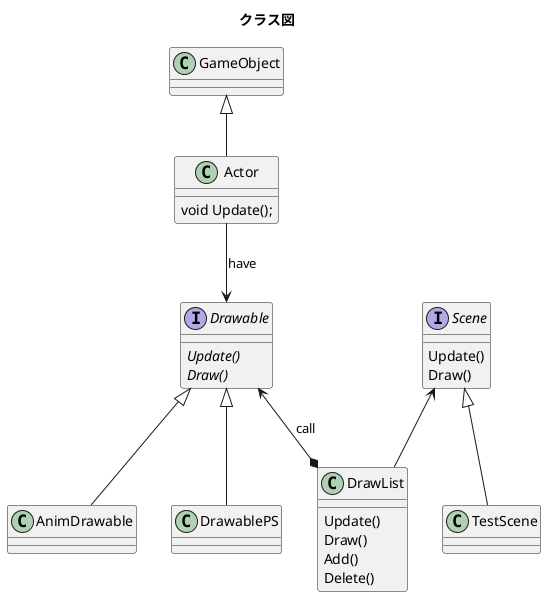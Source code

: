 @startuml
title クラス図

interface Drawable

interface Drawable{
	{abstract} Update()
	{abstract} Draw()
}
Drawable <|-- AnimDrawable
class AnimDrawable{
}

Drawable <|-- DrawablePS
class DrawablePS{

}

Drawable <--* DrawList : call
class DrawList{
	Update()
	Draw()
	Add()
	Delete()
}


' main --> DrawList : call
Actor --> Drawable : have
GameObject <|-- Actor
class Actor{
	void Update();
}
interface Scene{
	Update()
	Draw()
}
Scene <-- DrawList
Scene <|-- TestScene


@enduml